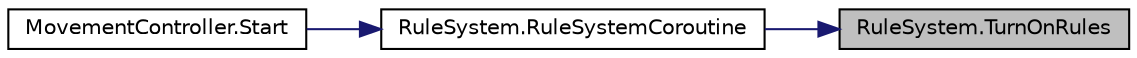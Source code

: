 digraph "RuleSystem.TurnOnRules"
{
 // INTERACTIVE_SVG=YES
 // LATEX_PDF_SIZE
  edge [fontname="Helvetica",fontsize="10",labelfontname="Helvetica",labelfontsize="10"];
  node [fontname="Helvetica",fontsize="10",shape=record];
  rankdir="RL";
  Node1 [label="RuleSystem.TurnOnRules",height=0.2,width=0.4,color="black", fillcolor="grey75", style="filled", fontcolor="black",tooltip=" "];
  Node1 -> Node2 [dir="back",color="midnightblue",fontsize="10",style="solid",fontname="Helvetica"];
  Node2 [label="RuleSystem.RuleSystemCoroutine",height=0.2,width=0.4,color="black", fillcolor="white", style="filled",URL="$class_rule_system.html#a295d078cf416e8e1d70253f5d0f13c04",tooltip=" "];
  Node2 -> Node3 [dir="back",color="midnightblue",fontsize="10",style="solid",fontname="Helvetica"];
  Node3 [label="MovementController.Start",height=0.2,width=0.4,color="black", fillcolor="white", style="filled",URL="$class_movement_controller.html#a6625f01290af846b3b61ea1e1432fb19",tooltip=" "];
}
